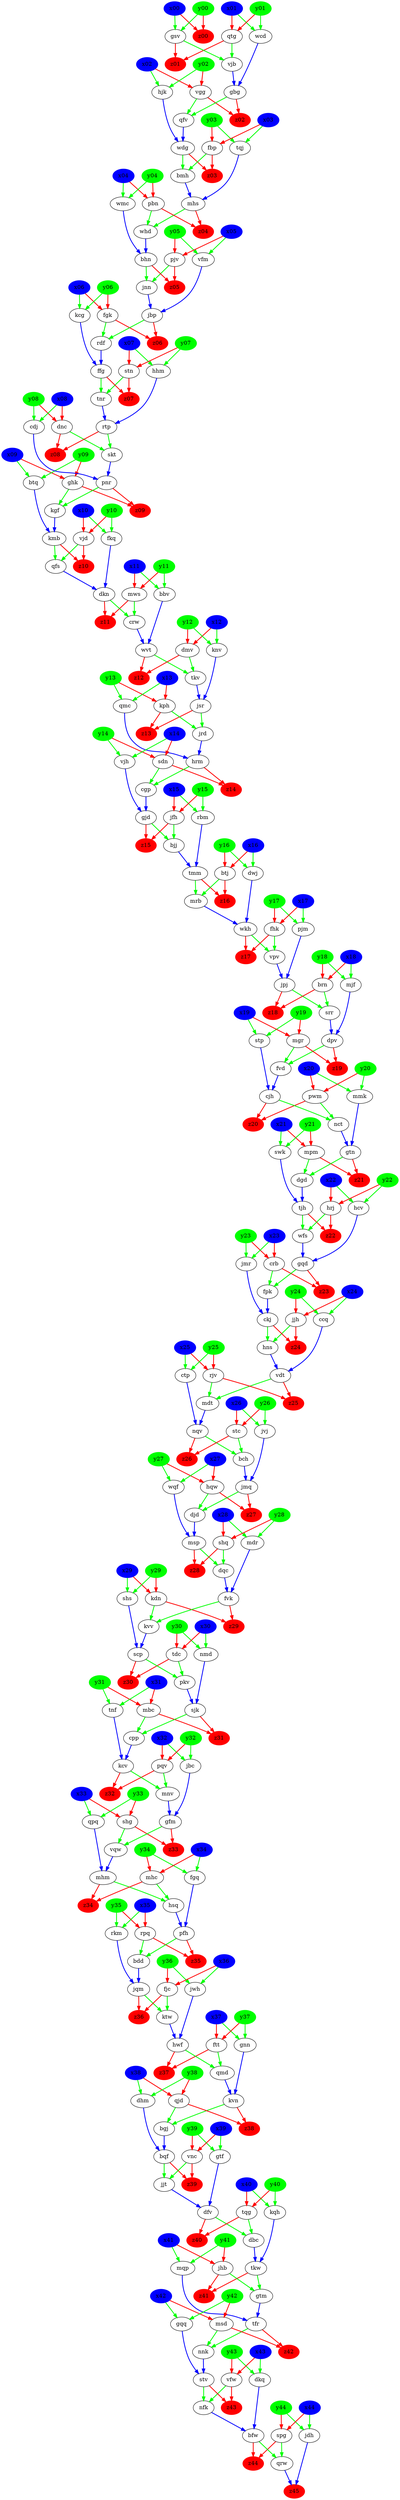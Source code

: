digraph G {
  stn -> tnr [color=green, penwidth=2];
  ffg -> tnr [color=green, penwidth=2];
  y43 -> vfw [color=red, penwidth=2];
  x43 -> vfw [color=red, penwidth=2];
  x37 -> gnn [color=green, penwidth=2];
  y37 -> gnn [color=green, penwidth=2];
  x12 -> knv [color=green, penwidth=2];
  y12 -> knv [color=green, penwidth=2];
  hqw -> djd [color=green, penwidth=2];
  jmq -> djd [color=green, penwidth=2];
  pqv -> mnv [color=green, penwidth=2];
  kcv -> mnv [color=green, penwidth=2];
  gtf -> dfv [color=blue, penwidth=2];
  jjt -> dfv [color=blue, penwidth=2];
  x38 -> dhm [color=green, penwidth=2];
  y38 -> dhm [color=green, penwidth=2];
  x40 -> kqh [color=green, penwidth=2];
  y40 -> kqh [color=green, penwidth=2];
  ghk -> z09 [color=red, penwidth=2];
  pnr -> z09 [color=red, penwidth=2];
  vjd -> z10 [color=red, penwidth=2];
  kmb -> z10 [color=red, penwidth=2];
  ftt -> z37 [color=red, penwidth=2];
  hwf -> z37 [color=red, penwidth=2];
  x33 -> shg [color=red, penwidth=2];
  y33 -> shg [color=red, penwidth=2];
  shg -> vqw [color=green, penwidth=2];
  gfm -> vqw [color=green, penwidth=2];
  jvj -> jmq [color=blue, penwidth=2];
  bch -> jmq [color=blue, penwidth=2];
  y27 -> hqw [color=red, penwidth=2];
  x27 -> hqw [color=red, penwidth=2];
  jsr -> z13 [color=red, penwidth=2];
  kph -> z13 [color=red, penwidth=2];
  y35 -> rkm [color=green, penwidth=2];
  x35 -> rkm [color=green, penwidth=2];
  ccq -> vdt [color=blue, penwidth=2];
  hns -> vdt [color=blue, penwidth=2];
  x22 -> hcv [color=green, penwidth=2];
  y22 -> hcv [color=green, penwidth=2];
  x11 -> mws [color=red, penwidth=2];
  y11 -> mws [color=red, penwidth=2];
  ctp -> nqv [color=blue, penwidth=2];
  mdt -> nqv [color=blue, penwidth=2];
  y24 -> jjh [color=red, penwidth=2];
  x24 -> jjh [color=red, penwidth=2];
  x43 -> dkq [color=green, penwidth=2];
  y43 -> dkq [color=green, penwidth=2];
  y13 -> qmc [color=green, penwidth=2];
  x13 -> qmc [color=green, penwidth=2];
  swk -> tjh [color=blue, penwidth=2];
  dgd -> tjh [color=blue, penwidth=2];
  jqm -> ktw [color=green, penwidth=2];
  fjc -> ktw [color=green, penwidth=2];
  fkq -> dkn [color=blue, penwidth=2];
  qfs -> dkn [color=blue, penwidth=2];
  sdn -> z14 [color=red, penwidth=2];
  hrm -> z14 [color=red, penwidth=2];
  y22 -> hrj [color=red, penwidth=2];
  x22 -> hrj [color=red, penwidth=2];
  mhm -> z34 [color=red, penwidth=2];
  mhc -> z34 [color=red, penwidth=2];
  rbm -> tmm [color=blue, penwidth=2];
  bjj -> tmm [color=blue, penwidth=2];
  gqq -> stv [color=blue, penwidth=2];
  nnk -> stv [color=blue, penwidth=2];
  jbc -> gfm [color=blue, penwidth=2];
  mnv -> gfm [color=blue, penwidth=2];
  y39 -> gtf [color=green, penwidth=2];
  x39 -> gtf [color=green, penwidth=2];
  crw -> wvt [color=blue, penwidth=2];
  bbv -> wvt [color=blue, penwidth=2];
  y05 -> vfm [color=green, penwidth=2];
  x05 -> vfm [color=green, penwidth=2];
  mjf -> dpv [color=blue, penwidth=2];
  srr -> dpv [color=blue, penwidth=2];
  y08 -> dnc [color=red, penwidth=2];
  x08 -> dnc [color=red, penwidth=2];
  x01 -> qtg [color=red, penwidth=2];
  y01 -> qtg [color=red, penwidth=2];
  y36 -> fjc [color=red, penwidth=2];
  x36 -> fjc [color=red, penwidth=2];
  kdn -> z29 [color=red, penwidth=2];
  fvk -> z29 [color=red, penwidth=2];
  msp -> dqc [color=green, penwidth=2];
  shq -> dqc [color=green, penwidth=2];
  vdt -> z25 [color=red, penwidth=2];
  rjv -> z25 [color=red, penwidth=2];
  dpv -> fvd [color=green, penwidth=2];
  mgr -> fvd [color=green, penwidth=2];
  bqf -> jjt [color=green, penwidth=2];
  vnc -> jjt [color=green, penwidth=2];
  x09 -> ghk [color=red, penwidth=2];
  y09 -> ghk [color=red, penwidth=2];
  ckj -> hns [color=green, penwidth=2];
  jjh -> hns [color=green, penwidth=2];
  mpm -> z21 [color=red, penwidth=2];
  gtn -> z21 [color=red, penwidth=2];
  x35 -> rpq [color=red, penwidth=2];
  y35 -> rpq [color=red, penwidth=2];
  y16 -> btj [color=red, penwidth=2];
  x16 -> btj [color=red, penwidth=2];
  wkh -> z17 [color=red, penwidth=2];
  fhk -> z17 [color=red, penwidth=2];
  y31 -> mbc [color=red, penwidth=2];
  x31 -> mbc [color=red, penwidth=2];
  gsv -> vjb [color=green, penwidth=2];
  qtg -> vjb [color=green, penwidth=2];
  y23 -> jmr [color=green, penwidth=2];
  x23 -> jmr [color=green, penwidth=2];
  jpj -> z18 [color=red, penwidth=2];
  brn -> z18 [color=red, penwidth=2];
  crb -> fpk [color=green, penwidth=2];
  gqd -> fpk [color=green, penwidth=2];
  x07 -> hhm [color=green, penwidth=2];
  y07 -> hhm [color=green, penwidth=2];
  spg -> z44 [color=red, penwidth=2];
  bfw -> z44 [color=red, penwidth=2];
  djd -> msp [color=blue, penwidth=2];
  wqf -> msp [color=blue, penwidth=2];
  gsv -> z01 [color=red, penwidth=2];
  qtg -> z01 [color=red, penwidth=2];
  x10 -> vjd [color=red, penwidth=2];
  y10 -> vjd [color=red, penwidth=2];
  x20 -> pwm [color=red, penwidth=2];
  y20 -> pwm [color=red, penwidth=2];
  nct -> gtn [color=blue, penwidth=2];
  mmk -> gtn [color=blue, penwidth=2];
  hrj -> wfs [color=green, penwidth=2];
  tjh -> wfs [color=green, penwidth=2];
  y13 -> kph [color=red, penwidth=2];
  x13 -> kph [color=red, penwidth=2];
  pjv -> z05 [color=red, penwidth=2];
  bhn -> z05 [color=red, penwidth=2];
  fhk -> vpv [color=green, penwidth=2];
  wkh -> vpv [color=green, penwidth=2];
  dnc -> z08 [color=red, penwidth=2];
  rtp -> z08 [color=red, penwidth=2];
  x40 -> tqg [color=red, penwidth=2];
  y40 -> tqg [color=red, penwidth=2];
  ckj -> z24 [color=red, penwidth=2];
  jjh -> z24 [color=red, penwidth=2];
  x23 -> crb [color=red, penwidth=2];
  y23 -> crb [color=red, penwidth=2];
  y14 -> vjh [color=green, penwidth=2];
  x14 -> vjh [color=green, penwidth=2];
  tqg -> dbc [color=green, penwidth=2];
  dfv -> dbc [color=green, penwidth=2];
  y10 -> fkq [color=green, penwidth=2];
  x10 -> fkq [color=green, penwidth=2];
  kcv -> z32 [color=red, penwidth=2];
  pqv -> z32 [color=red, penwidth=2];
  x18 -> brn [color=red, penwidth=2];
  y18 -> brn [color=red, penwidth=2];
  x02 -> hjk [color=green, penwidth=2];
  y02 -> hjk [color=green, penwidth=2];
  wdg -> z03 [color=red, penwidth=2];
  fbp -> z03 [color=red, penwidth=2];
  y08 -> cdj [color=green, penwidth=2];
  x08 -> cdj [color=green, penwidth=2];
  x32 -> pqv [color=red, penwidth=2];
  y32 -> pqv [color=red, penwidth=2];
  tqg -> z40 [color=red, penwidth=2];
  dfv -> z40 [color=red, penwidth=2];
  jdh -> z45 [color=blue, penwidth=2];
  qrw -> z45 [color=blue, penwidth=2];
  x00 -> z00 [color=red, penwidth=2];
  y00 -> z00 [color=red, penwidth=2];
  gtm -> tfr [color=blue, penwidth=2];
  mqp -> tfr [color=blue, penwidth=2];
  x12 -> dmv [color=red, penwidth=2];
  y12 -> dmv [color=red, penwidth=2];
  mdr -> fvk [color=blue, penwidth=2];
  dqc -> fvk [color=blue, penwidth=2];
  dmv -> tkv [color=green, penwidth=2];
  wvt -> tkv [color=green, penwidth=2];
  gfm -> z33 [color=red, penwidth=2];
  shg -> z33 [color=red, penwidth=2];
  dbc -> tkw [color=blue, penwidth=2];
  kqh -> tkw [color=blue, penwidth=2];
  x21 -> swk [color=green, penwidth=2];
  y21 -> swk [color=green, penwidth=2];
  jhb -> z41 [color=red, penwidth=2];
  tkw -> z41 [color=red, penwidth=2];
  dkn -> z11 [color=red, penwidth=2];
  mws -> z11 [color=red, penwidth=2];
  x05 -> pjv [color=red, penwidth=2];
  y05 -> pjv [color=red, penwidth=2];
  x04 -> wmc [color=green, penwidth=2];
  y04 -> wmc [color=green, penwidth=2];
  fgk -> rdf [color=green, penwidth=2];
  jbp -> rdf [color=green, penwidth=2];
  y16 -> dwj [color=green, penwidth=2];
  x16 -> dwj [color=green, penwidth=2];
  hqw -> z27 [color=red, penwidth=2];
  jmq -> z27 [color=red, penwidth=2];
  gnn -> kvn [color=blue, penwidth=2];
  qmd -> kvn [color=blue, penwidth=2];
  msp -> z28 [color=red, penwidth=2];
  shq -> z28 [color=red, penwidth=2];
  mhs -> whd [color=green, penwidth=2];
  pbn -> whd [color=green, penwidth=2];
  pnr -> kgf [color=green, penwidth=2];
  ghk -> kgf [color=green, penwidth=2];
  y31 -> tnf [color=green, penwidth=2];
  x31 -> tnf [color=green, penwidth=2];
  pwm -> z20 [color=red, penwidth=2];
  cjh -> z20 [color=red, penwidth=2];
  y19 -> stp [color=green, penwidth=2];
  x19 -> stp [color=green, penwidth=2];
  tdc -> z30 [color=red, penwidth=2];
  scp -> z30 [color=red, penwidth=2];
  y03 -> tqj [color=green, penwidth=2];
  x03 -> tqj [color=green, penwidth=2];
  fpk -> ckj [color=blue, penwidth=2];
  jmr -> ckj [color=blue, penwidth=2];
  skt -> pnr [color=blue, penwidth=2];
  cdj -> pnr [color=blue, penwidth=2];
  gtn -> dgd [color=green, penwidth=2];
  mpm -> dgd [color=green, penwidth=2];
  wmc -> bhn [color=blue, penwidth=2];
  whd -> bhn [color=blue, penwidth=2];
  dpv -> z19 [color=red, penwidth=2];
  mgr -> z19 [color=red, penwidth=2];
  y17 -> fhk [color=red, penwidth=2];
  x17 -> fhk [color=red, penwidth=2];
  y03 -> fbp [color=red, penwidth=2];
  x03 -> fbp [color=red, penwidth=2];
  btj -> mrb [color=green, penwidth=2];
  tmm -> mrb [color=green, penwidth=2];
  stv -> z43 [color=red, penwidth=2];
  vfw -> z43 [color=red, penwidth=2];
  tjh -> z22 [color=red, penwidth=2];
  hrj -> z22 [color=red, penwidth=2];
  y11 -> bbv [color=green, penwidth=2];
  x11 -> bbv [color=green, penwidth=2];
  cpp -> kcv [color=blue, penwidth=2];
  tnf -> kcv [color=blue, penwidth=2];
  pbn -> z04 [color=red, penwidth=2];
  mhs -> z04 [color=red, penwidth=2];
  x17 -> pjm [color=green, penwidth=2];
  y17 -> pjm [color=green, penwidth=2];
  bmh -> mhs [color=blue, penwidth=2];
  tqj -> mhs [color=blue, penwidth=2];
  fgk -> z06 [color=red, penwidth=2];
  jbp -> z06 [color=red, penwidth=2];
  x25 -> rjv [color=red, penwidth=2];
  y25 -> rjv [color=red, penwidth=2];
  kvn -> z38 [color=red, penwidth=2];
  qjd -> z38 [color=red, penwidth=2];
  y21 -> mpm [color=red, penwidth=2];
  x21 -> mpm [color=red, penwidth=2];
  qfv -> wdg [color=blue, penwidth=2];
  hjk -> wdg [color=blue, penwidth=2];
  y36 -> jwh [color=green, penwidth=2];
  x36 -> jwh [color=green, penwidth=2];
  knv -> jsr [color=blue, penwidth=2];
  tkv -> jsr [color=blue, penwidth=2];
  tnr -> rtp [color=blue, penwidth=2];
  hhm -> rtp [color=blue, penwidth=2];
  mhm -> hsq [color=green, penwidth=2];
  mhc -> hsq [color=green, penwidth=2];
  qjd -> bgj [color=green, penwidth=2];
  kvn -> bgj [color=green, penwidth=2];
  brn -> srr [color=green, penwidth=2];
  jpj -> srr [color=green, penwidth=2];
  hwf -> qmd [color=green, penwidth=2];
  ftt -> qmd [color=green, penwidth=2];
  pjv -> jnn [color=green, penwidth=2];
  bhn -> jnn [color=green, penwidth=2];
  x42 -> gqq [color=green, penwidth=2];
  y42 -> gqq [color=green, penwidth=2];
  btj -> z16 [color=red, penwidth=2];
  tmm -> z16 [color=red, penwidth=2];
  x28 -> mdr [color=green, penwidth=2];
  y28 -> mdr [color=green, penwidth=2];
  y39 -> vnc [color=red, penwidth=2];
  x39 -> vnc [color=red, penwidth=2];
  dwj -> wkh [color=blue, penwidth=2];
  mrb -> wkh [color=blue, penwidth=2];
  rpq -> z35 [color=red, penwidth=2];
  pfh -> z35 [color=red, penwidth=2];
  y25 -> ctp [color=green, penwidth=2];
  x25 -> ctp [color=green, penwidth=2];
  stp -> cjh [color=blue, penwidth=2];
  fvd -> cjh [color=blue, penwidth=2];
  cgp -> gjd [color=blue, penwidth=2];
  vjh -> gjd [color=blue, penwidth=2];
  crb -> z23 [color=red, penwidth=2];
  gqd -> z23 [color=red, penwidth=2];
  x26 -> stc [color=red, penwidth=2];
  y26 -> stc [color=red, penwidth=2];
  y44 -> spg [color=red, penwidth=2];
  x44 -> spg [color=red, penwidth=2];
  nqv -> z26 [color=red, penwidth=2];
  stc -> z26 [color=red, penwidth=2];
  bqf -> z39 [color=red, penwidth=2];
  vnc -> z39 [color=red, penwidth=2];
  x42 -> msd [color=red, penwidth=2];
  y42 -> msd [color=red, penwidth=2];
  x00 -> gsv [color=green, penwidth=2];
  y00 -> gsv [color=green, penwidth=2];
  rpq -> bdd [color=green, penwidth=2];
  pfh -> bdd [color=green, penwidth=2];
  x01 -> wcd [color=green, penwidth=2];
  y01 -> wcd [color=green, penwidth=2];
  x02 -> vgg [color=red, penwidth=2];
  y02 -> vgg [color=red, penwidth=2];
  x38 -> qjd [color=red, penwidth=2];
  y38 -> qjd [color=red, penwidth=2];
  y09 -> btq [color=green, penwidth=2];
  x09 -> btq [color=green, penwidth=2];
  wdg -> bmh [color=green, penwidth=2];
  fbp -> bmh [color=green, penwidth=2];
  x06 -> fgk [color=red, penwidth=2];
  y06 -> fgk [color=red, penwidth=2];
  qpq -> mhm [color=blue, penwidth=2];
  vqw -> mhm [color=blue, penwidth=2];
  dmv -> z12 [color=red, penwidth=2];
  wvt -> z12 [color=red, penwidth=2];
  y32 -> jbc [color=green, penwidth=2];
  x32 -> jbc [color=green, penwidth=2];
  rdf -> ffg [color=blue, penwidth=2];
  kcg -> ffg [color=blue, penwidth=2];
  ffg -> z07 [color=red, penwidth=2];
  stn -> z07 [color=red, penwidth=2];
  sdn -> cgp [color=green, penwidth=2];
  hrm -> cgp [color=green, penwidth=2];
  scp -> pkv [color=green, penwidth=2];
  tdc -> pkv [color=green, penwidth=2];
  fvk -> kvv [color=green, penwidth=2];
  kdn -> kvv [color=green, penwidth=2];
  ktw -> hwf [color=blue, penwidth=2];
  jwh -> hwf [color=blue, penwidth=2];
  spg -> qrw [color=green, penwidth=2];
  bfw -> qrw [color=green, penwidth=2];
  x27 -> wqf [color=green, penwidth=2];
  y27 -> wqf [color=green, penwidth=2];
  rkm -> jqm [color=blue, penwidth=2];
  bdd -> jqm [color=blue, penwidth=2];
  x37 -> ftt [color=red, penwidth=2];
  y37 -> ftt [color=red, penwidth=2];
  y30 -> nmd [color=green, penwidth=2];
  x30 -> nmd [color=green, penwidth=2];
  y07 -> stn [color=red, penwidth=2];
  x07 -> stn [color=red, penwidth=2];
  y41 -> jhb [color=red, penwidth=2];
  x41 -> jhb [color=red, penwidth=2];
  vfw -> nfk [color=green, penwidth=2];
  stv -> nfk [color=green, penwidth=2];
  y04 -> pbn [color=red, penwidth=2];
  x04 -> pbn [color=red, penwidth=2];
  rtp -> skt [color=green, penwidth=2];
  dnc -> skt [color=green, penwidth=2];
  jrd -> hrm [color=blue, penwidth=2];
  qmc -> hrm [color=blue, penwidth=2];
  kmb -> qfs [color=green, penwidth=2];
  vjd -> qfs [color=green, penwidth=2];
  nmd -> sjk [color=blue, penwidth=2];
  pkv -> sjk [color=blue, penwidth=2];
  tkw -> gtm [color=green, penwidth=2];
  jhb -> gtm [color=green, penwidth=2];
  nfk -> bfw [color=blue, penwidth=2];
  dkq -> bfw [color=blue, penwidth=2];
  x29 -> shs [color=green, penwidth=2];
  y29 -> shs [color=green, penwidth=2];
  jqm -> z36 [color=red, penwidth=2];
  fjc -> z36 [color=red, penwidth=2];
  sjk -> cpp [color=green, penwidth=2];
  mbc -> cpp [color=green, penwidth=2];
  x20 -> mmk [color=green, penwidth=2];
  y20 -> mmk [color=green, penwidth=2];
  y33 -> qpq [color=green, penwidth=2];
  x33 -> qpq [color=green, penwidth=2];
  hsq -> pfh [color=blue, penwidth=2];
  fgq -> pfh [color=blue, penwidth=2];
  gbg -> z02 [color=red, penwidth=2];
  vgg -> z02 [color=red, penwidth=2];
  jnn -> jbp [color=blue, penwidth=2];
  vfm -> jbp [color=blue, penwidth=2];
  pwm -> nct [color=green, penwidth=2];
  cjh -> nct [color=green, penwidth=2];
  dkn -> crw [color=green, penwidth=2];
  mws -> crw [color=green, penwidth=2];
  mbc -> z31 [color=red, penwidth=2];
  sjk -> z31 [color=red, penwidth=2];
  dhm -> bqf [color=blue, penwidth=2];
  bgj -> bqf [color=blue, penwidth=2];
  y34 -> fgq [color=green, penwidth=2];
  x34 -> fgq [color=green, penwidth=2];
  x06 -> kcg [color=green, penwidth=2];
  y06 -> kcg [color=green, penwidth=2];
  x41 -> mqp [color=green, penwidth=2];
  y41 -> mqp [color=green, penwidth=2];
  kvv -> scp [color=blue, penwidth=2];
  shs -> scp [color=blue, penwidth=2];
  btq -> kmb [color=blue, penwidth=2];
  kgf -> kmb [color=blue, penwidth=2];
  rjv -> mdt [color=green, penwidth=2];
  vdt -> mdt [color=green, penwidth=2];
  x15 -> rbm [color=green, penwidth=2];
  y15 -> rbm [color=green, penwidth=2];
  x44 -> jdh [color=green, penwidth=2];
  y44 -> jdh [color=green, penwidth=2];
  gbg -> qfv [color=green, penwidth=2];
  vgg -> qfv [color=green, penwidth=2];
  x18 -> mjf [color=green, penwidth=2];
  y18 -> mjf [color=green, penwidth=2];
  y19 -> mgr [color=red, penwidth=2];
  x19 -> mgr [color=red, penwidth=2];
  msd -> z42 [color=red, penwidth=2];
  tfr -> z42 [color=red, penwidth=2];
  y30 -> tdc [color=red, penwidth=2];
  x30 -> tdc [color=red, penwidth=2];
  y24 -> ccq [color=green, penwidth=2];
  x24 -> ccq [color=green, penwidth=2];
  x28 -> shq [color=red, penwidth=2];
  y28 -> shq [color=red, penwidth=2];
  stc -> bch [color=green, penwidth=2];
  nqv -> bch [color=green, penwidth=2];
  y14 -> sdn [color=red, penwidth=2];
  x14 -> sdn [color=red, penwidth=2];
  gjd -> bjj [color=green, penwidth=2];
  jfh -> bjj [color=green, penwidth=2];
  x34 -> mhc [color=red, penwidth=2];
  y34 -> mhc [color=red, penwidth=2];
  vpv -> jpj [color=blue, penwidth=2];
  pjm -> jpj [color=blue, penwidth=2];
  msd -> nnk [color=green, penwidth=2];
  tfr -> nnk [color=green, penwidth=2];
  x26 -> jvj [color=green, penwidth=2];
  y26 -> jvj [color=green, penwidth=2];
  kph -> jrd [color=green, penwidth=2];
  jsr -> jrd [color=green, penwidth=2];
  jfh -> z15 [color=red, penwidth=2];
  gjd -> z15 [color=red, penwidth=2];
  x15 -> jfh [color=red, penwidth=2];
  y15 -> jfh [color=red, penwidth=2];
  y29 -> kdn [color=red, penwidth=2];
  x29 -> kdn [color=red, penwidth=2];
  vjb -> gbg [color=blue, penwidth=2];
  wcd -> gbg [color=blue, penwidth=2];
  hcv -> gqd [color=blue, penwidth=2];
  wfs -> gqd [color=blue, penwidth=2];
  x21 [color=blue, style=filled];
  y19 [color=green, style=filled];
  wdg;
  stc;
  wmc;
  x43 [color=blue, style=filled];
  gsv;
  z34 [color=red, style=filled];
  ccq;
  z01 [color=red, style=filled];
  ckj;
  y14 [color=green, style=filled];
  ktw;
  z15 [color=red, style=filled];
  pjm;
  shs;
  y10 [color=green, style=filled];
  dfv;
  y40 [color=green, style=filled];
  vqw;
  z20 [color=red, style=filled];
  y33 [color=green, style=filled];
  y43 [color=green, style=filled];
  mhc;
  x04 [color=blue, style=filled];
  x35 [color=blue, style=filled];
  y08 [color=green, style=filled];
  cgp;
  dkq;
  kgf;
  x02 [color=blue, style=filled];
  x36 [color=blue, style=filled];
  jvj;
  ffg;
  wcd;
  y35 [color=green, style=filled];
  rjv;
  z22 [color=red, style=filled];
  dwj;
  y27 [color=green, style=filled];
  z45 [color=red, style=filled];
  hhm;
  fvk;
  kmb;
  z07 [color=red, style=filled];
  z25 [color=red, style=filled];
  z13 [color=red, style=filled];
  z19 [color=red, style=filled];
  z24 [color=red, style=filled];
  pkv;
  qfv;
  rdf;
  x27 [color=blue, style=filled];
  jwh;
  dhm;
  y05 [color=green, style=filled];
  nqv;
  z29 [color=red, style=filled];
  jsr;
  jbp;
  z28 [color=red, style=filled];
  z37 [color=red, style=filled];
  gtm;
  x10 [color=blue, style=filled];
  shg;
  y13 [color=green, style=filled];
  y18 [color=green, style=filled];
  jqm;
  rkm;
  knv;
  msp;
  tmm;
  y23 [color=green, style=filled];
  scp;
  vnc;
  mdt;
  x18 [color=blue, style=filled];
  stv;
  gtf;
  z33 [color=red, style=filled];
  x06 [color=blue, style=filled];
  mws;
  hcv;
  kdn;
  dqc;
  x07 [color=blue, style=filled];
  x40 [color=blue, style=filled];
  skt;
  gtn;
  qpq;
  qrw;
  x22 [color=blue, style=filled];
  y42 [color=green, style=filled];
  z09 [color=red, style=filled];
  nfk;
  stn;
  kqh;
  x34 [color=blue, style=filled];
  x33 [color=blue, style=filled];
  y00 [color=green, style=filled];
  y12 [color=green, style=filled];
  kcv;
  z26 [color=red, style=filled];
  y15 [color=green, style=filled];
  x32 [color=blue, style=filled];
  hns;
  wfs;
  y31 [color=green, style=filled];
  gjd;
  y36 [color=green, style=filled];
  kvv;
  wvt;
  pfh;
  stp;
  y41 [color=green, style=filled];
  bfw;
  jhb;
  wkh;
  nmd;
  pnr;
  qjd;
  kph;
  y17 [color=green, style=filled];
  y02 [color=green, style=filled];
  vfm;
  x14 [color=blue, style=filled];
  z39 [color=red, style=filled];
  fpk;
  z17 [color=red, style=filled];
  x05 [color=blue, style=filled];
  gfm;
  tnr;
  jmq;
  fkq;
  z03 [color=red, style=filled];
  y38 [color=green, style=filled];
  bch;
  dnc;
  z31 [color=red, style=filled];
  bjj;
  cdj;
  y09 [color=green, style=filled];
  tkv;
  z40 [color=red, style=filled];
  tkw;
  y24 [color=green, style=filled];
  ftt;
  msd;
  z14 [color=red, style=filled];
  vpv;
  rtp;
  z16 [color=red, style=filled];
  whd;
  mbc;
  dbc;
  jfh;
  z04 [color=red, style=filled];
  hsq;
  z36 [color=red, style=filled];
  srr;
  y11 [color=green, style=filled];
  pjv;
  hjk;
  crw;
  x19 [color=blue, style=filled];
  fbp;
  y28 [color=green, style=filled];
  y29 [color=green, style=filled];
  x12 [color=blue, style=filled];
  pwm;
  gbg;
  z02 [color=red, style=filled];
  z21 [color=red, style=filled];
  mqp;
  x20 [color=blue, style=filled];
  z32 [color=red, style=filled];
  y20 [color=green, style=filled];
  qtg;
  rbm;
  jpj;
  nct;
  z30 [color=red, style=filled];
  x29 [color=blue, style=filled];
  x24 [color=blue, style=filled];
  jnn;
  qfs;
  z11 [color=red, style=filled];
  x25 [color=blue, style=filled];
  z41 [color=red, style=filled];
  fgk;
  fjc;
  y22 [color=green, style=filled];
  dgd;
  y39 [color=green, style=filled];
  mhs;
  x11 [color=blue, style=filled];
  hrm;
  y21 [color=green, style=filled];
  gqd;
  x38 [color=blue, style=filled];
  cpp;
  y30 [color=green, style=filled];
  z18 [color=red, style=filled];
  bmh;
  mgr;
  mhm;
  shq;
  pbn;
  z38 [color=red, style=filled];
  cjh;
  x13 [color=blue, style=filled];
  y07 [color=green, style=filled];
  qmd;
  z42 [color=red, style=filled];
  swk;
  mmk;
  jdh;
  y32 [color=green, style=filled];
  z44 [color=red, style=filled];
  x17 [color=blue, style=filled];
  x08 [color=blue, style=filled];
  rpq;
  vjd;
  x23 [color=blue, style=filled];
  pqv;
  tdc;
  y06 [color=green, style=filled];
  tqg;
  tjh;
  mpm;
  mdr;
  jjh;
  jbc;
  z00 [color=red, style=filled];
  nnk;
  x39 [color=blue, style=filled];
  x00 [color=blue, style=filled];
  jrd;
  dmv;
  x44 [color=blue, style=filled];
  tqj;
  bbv;
  x16 [color=blue, style=filled];
  fgq;
  btj;
  x01 [color=blue, style=filled];
  vjb;
  tnf;
  x15 [color=blue, style=filled];
  y03 [color=green, style=filled];
  y01 [color=green, style=filled];
  x37 [color=blue, style=filled];
  vfw;
  z43 [color=red, style=filled];
  mrb;
  x09 [color=blue, style=filled];
  z27 [color=red, style=filled];
  sdn;
  spg;
  bhn;
  y44 [color=green, style=filled];
  kcg;
  y04 [color=green, style=filled];
  z10 [color=red, style=filled];
  z05 [color=red, style=filled];
  sjk;
  y16 [color=green, style=filled];
  crb;
  y26 [color=green, style=filled];
  fhk;
  z12 [color=red, style=filled];
  bqf;
  z06 [color=red, style=filled];
  vdt;
  btq;
  tfr;
  y37 [color=green, style=filled];
  x41 [color=blue, style=filled];
  dpv;
  x30 [color=blue, style=filled];
  qmc;
  jjt;
  djd;
  vjh;
  y34 [color=green, style=filled];
  vgg;
  ghk;
  gnn;
  gqq;
  hwf;
  ctp;
  z23 [color=red, style=filled];
  bdd;
  jmr;
  x03 [color=blue, style=filled];
  z35 [color=red, style=filled];
  kvn;
  x42 [color=blue, style=filled];
  hqw;
  fvd;
  bgj;
  brn;
  mjf;
  x28 [color=blue, style=filled];
  y25 [color=green, style=filled];
  x26 [color=blue, style=filled];
  hrj;
  z08 [color=red, style=filled];
  wqf;
  mnv;
  x31 [color=blue, style=filled];
  dkn;
  rankdir=TD;
}
